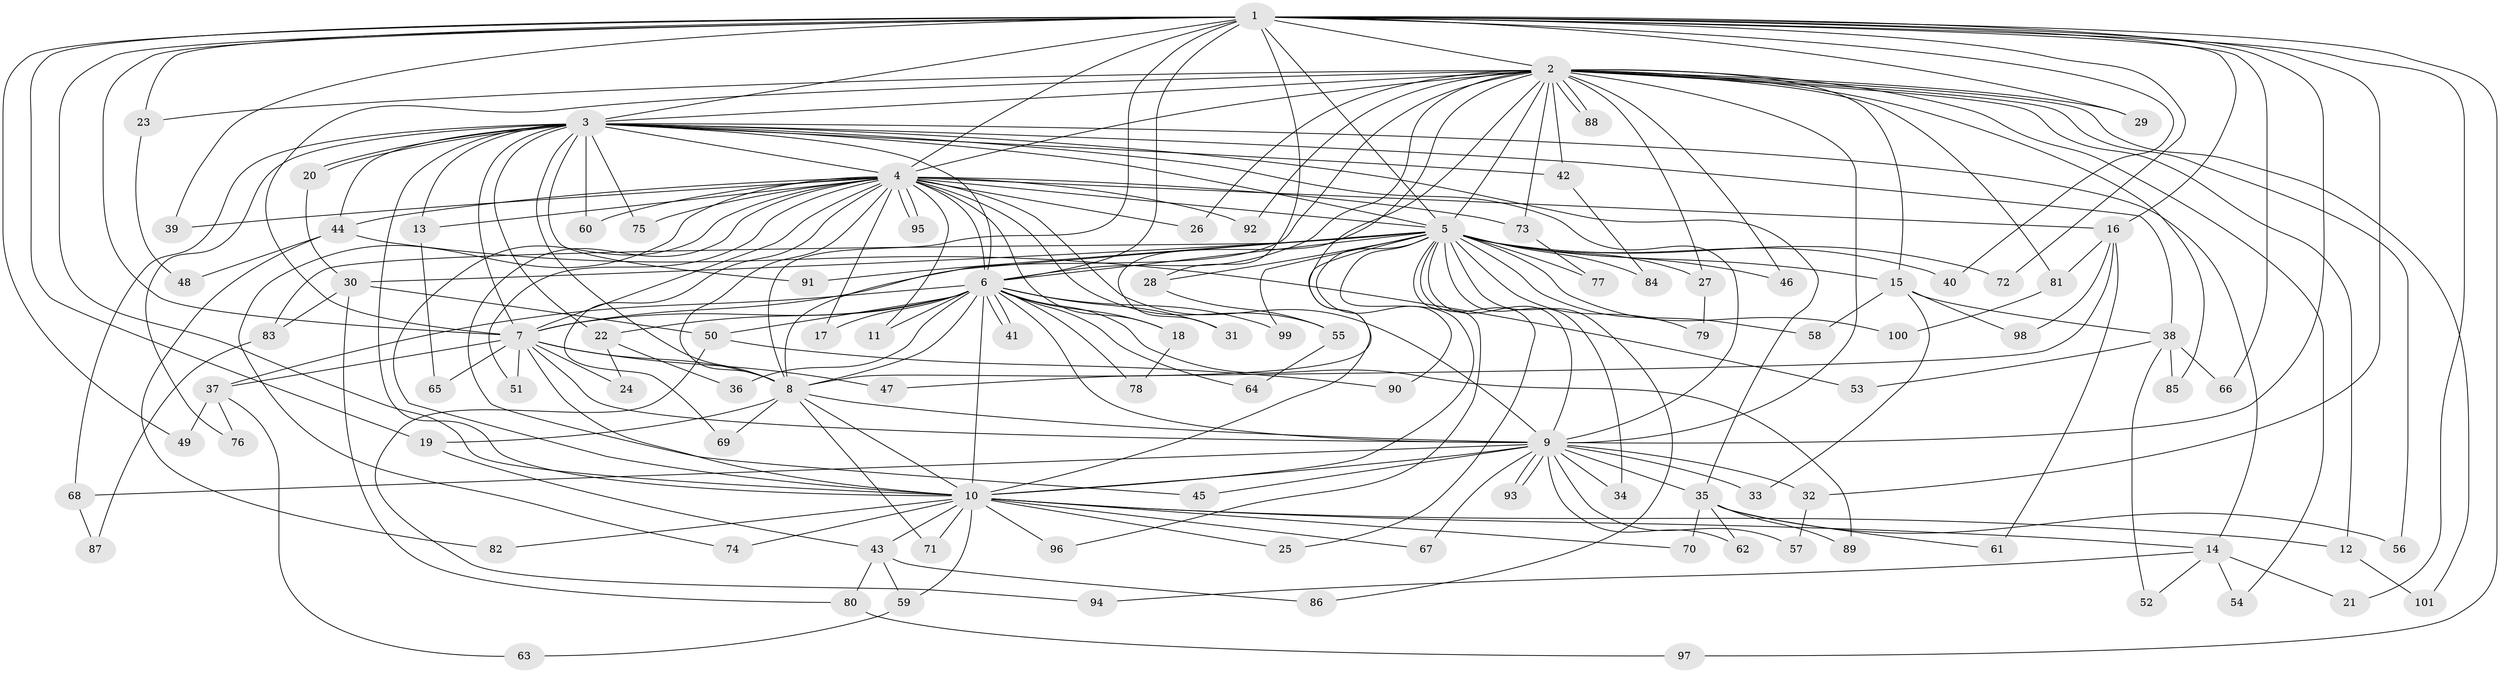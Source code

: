 // coarse degree distribution, {19: 0.028169014084507043, 2: 0.5070422535211268, 6: 0.04225352112676056, 3: 0.15492957746478872, 23: 0.028169014084507043, 4: 0.028169014084507043, 5: 0.07042253521126761, 12: 0.014084507042253521, 16: 0.014084507042253521, 24: 0.014084507042253521, 7: 0.014084507042253521, 17: 0.014084507042253521, 1: 0.056338028169014086, 20: 0.014084507042253521}
// Generated by graph-tools (version 1.1) at 2025/36/03/04/25 23:36:27]
// undirected, 101 vertices, 227 edges
graph export_dot {
  node [color=gray90,style=filled];
  1;
  2;
  3;
  4;
  5;
  6;
  7;
  8;
  9;
  10;
  11;
  12;
  13;
  14;
  15;
  16;
  17;
  18;
  19;
  20;
  21;
  22;
  23;
  24;
  25;
  26;
  27;
  28;
  29;
  30;
  31;
  32;
  33;
  34;
  35;
  36;
  37;
  38;
  39;
  40;
  41;
  42;
  43;
  44;
  45;
  46;
  47;
  48;
  49;
  50;
  51;
  52;
  53;
  54;
  55;
  56;
  57;
  58;
  59;
  60;
  61;
  62;
  63;
  64;
  65;
  66;
  67;
  68;
  69;
  70;
  71;
  72;
  73;
  74;
  75;
  76;
  77;
  78;
  79;
  80;
  81;
  82;
  83;
  84;
  85;
  86;
  87;
  88;
  89;
  90;
  91;
  92;
  93;
  94;
  95;
  96;
  97;
  98;
  99;
  100;
  101;
  1 -- 2;
  1 -- 3;
  1 -- 4;
  1 -- 5;
  1 -- 6;
  1 -- 7;
  1 -- 8;
  1 -- 9;
  1 -- 10;
  1 -- 16;
  1 -- 19;
  1 -- 21;
  1 -- 23;
  1 -- 28;
  1 -- 29;
  1 -- 32;
  1 -- 39;
  1 -- 40;
  1 -- 49;
  1 -- 66;
  1 -- 72;
  1 -- 97;
  2 -- 3;
  2 -- 4;
  2 -- 5;
  2 -- 6;
  2 -- 7;
  2 -- 8;
  2 -- 9;
  2 -- 10;
  2 -- 12;
  2 -- 15;
  2 -- 23;
  2 -- 26;
  2 -- 27;
  2 -- 29;
  2 -- 31;
  2 -- 42;
  2 -- 46;
  2 -- 54;
  2 -- 56;
  2 -- 73;
  2 -- 81;
  2 -- 85;
  2 -- 88;
  2 -- 88;
  2 -- 92;
  2 -- 101;
  3 -- 4;
  3 -- 5;
  3 -- 6;
  3 -- 7;
  3 -- 8;
  3 -- 9;
  3 -- 10;
  3 -- 13;
  3 -- 14;
  3 -- 20;
  3 -- 20;
  3 -- 22;
  3 -- 35;
  3 -- 38;
  3 -- 42;
  3 -- 44;
  3 -- 60;
  3 -- 68;
  3 -- 75;
  3 -- 76;
  3 -- 91;
  4 -- 5;
  4 -- 6;
  4 -- 7;
  4 -- 8;
  4 -- 9;
  4 -- 10;
  4 -- 11;
  4 -- 13;
  4 -- 16;
  4 -- 17;
  4 -- 18;
  4 -- 26;
  4 -- 39;
  4 -- 44;
  4 -- 45;
  4 -- 51;
  4 -- 55;
  4 -- 60;
  4 -- 69;
  4 -- 73;
  4 -- 74;
  4 -- 75;
  4 -- 92;
  4 -- 95;
  4 -- 95;
  5 -- 6;
  5 -- 7;
  5 -- 8;
  5 -- 9;
  5 -- 10;
  5 -- 15;
  5 -- 25;
  5 -- 27;
  5 -- 28;
  5 -- 30;
  5 -- 34;
  5 -- 40;
  5 -- 46;
  5 -- 58;
  5 -- 72;
  5 -- 77;
  5 -- 79;
  5 -- 83;
  5 -- 84;
  5 -- 86;
  5 -- 90;
  5 -- 91;
  5 -- 96;
  5 -- 99;
  5 -- 100;
  6 -- 7;
  6 -- 8;
  6 -- 9;
  6 -- 10;
  6 -- 11;
  6 -- 17;
  6 -- 18;
  6 -- 22;
  6 -- 31;
  6 -- 36;
  6 -- 37;
  6 -- 41;
  6 -- 41;
  6 -- 50;
  6 -- 64;
  6 -- 78;
  6 -- 89;
  6 -- 99;
  7 -- 8;
  7 -- 9;
  7 -- 10;
  7 -- 24;
  7 -- 37;
  7 -- 47;
  7 -- 51;
  7 -- 65;
  8 -- 9;
  8 -- 10;
  8 -- 19;
  8 -- 69;
  8 -- 71;
  9 -- 10;
  9 -- 32;
  9 -- 33;
  9 -- 34;
  9 -- 35;
  9 -- 45;
  9 -- 57;
  9 -- 62;
  9 -- 67;
  9 -- 68;
  9 -- 93;
  9 -- 93;
  10 -- 12;
  10 -- 14;
  10 -- 25;
  10 -- 43;
  10 -- 59;
  10 -- 67;
  10 -- 70;
  10 -- 71;
  10 -- 74;
  10 -- 82;
  10 -- 96;
  12 -- 101;
  13 -- 65;
  14 -- 21;
  14 -- 52;
  14 -- 54;
  14 -- 94;
  15 -- 33;
  15 -- 38;
  15 -- 58;
  15 -- 98;
  16 -- 47;
  16 -- 61;
  16 -- 81;
  16 -- 98;
  18 -- 78;
  19 -- 43;
  20 -- 30;
  22 -- 24;
  22 -- 36;
  23 -- 48;
  27 -- 79;
  28 -- 55;
  30 -- 50;
  30 -- 80;
  30 -- 83;
  32 -- 57;
  35 -- 56;
  35 -- 61;
  35 -- 62;
  35 -- 70;
  35 -- 89;
  37 -- 49;
  37 -- 63;
  37 -- 76;
  38 -- 52;
  38 -- 53;
  38 -- 66;
  38 -- 85;
  42 -- 84;
  43 -- 59;
  43 -- 80;
  43 -- 86;
  44 -- 48;
  44 -- 53;
  44 -- 82;
  50 -- 90;
  50 -- 94;
  55 -- 64;
  59 -- 63;
  68 -- 87;
  73 -- 77;
  80 -- 97;
  81 -- 100;
  83 -- 87;
}
